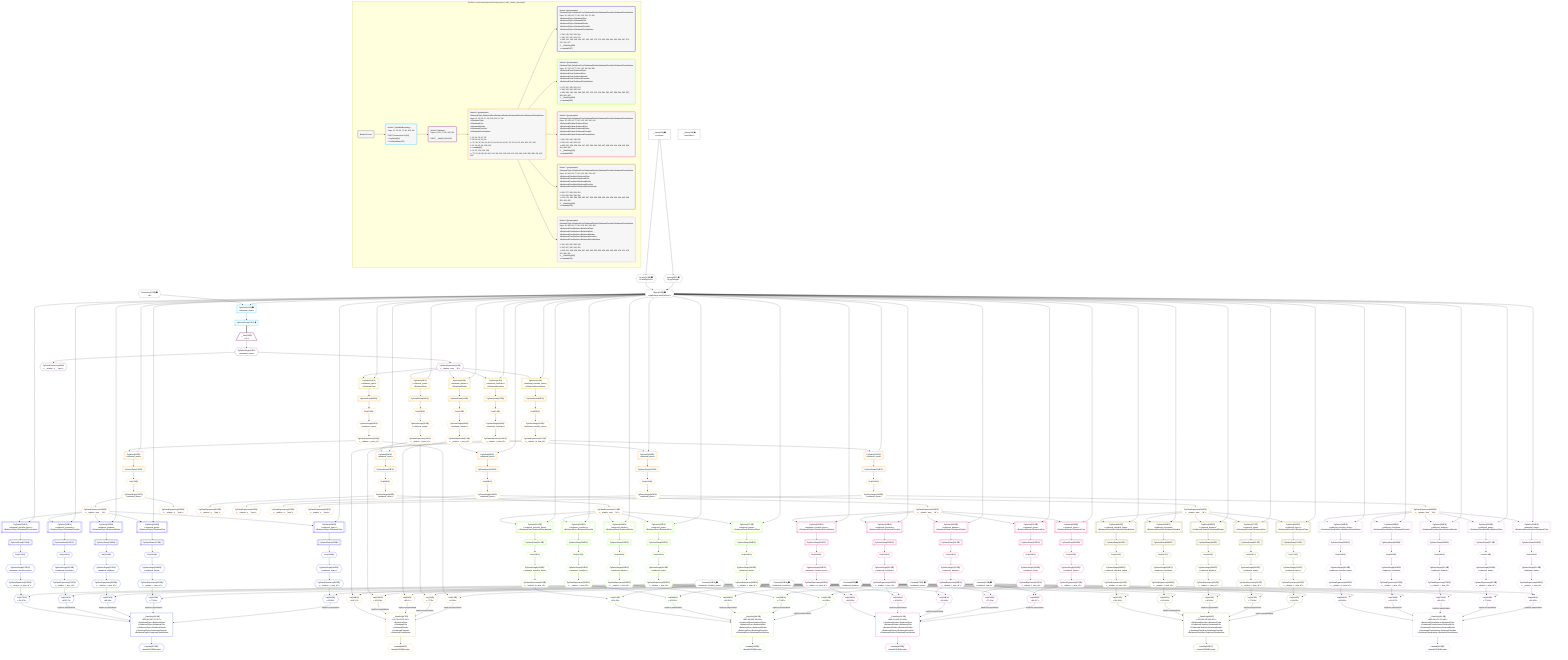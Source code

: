 %%{init: {'themeVariables': { 'fontSize': '12px'}}}%%
graph TD
    classDef path fill:#eee,stroke:#000,color:#000
    classDef plan fill:#fff,stroke-width:1px,color:#000
    classDef itemplan fill:#fff,stroke-width:2px,color:#000
    classDef unbatchedplan fill:#dff,stroke-width:1px,color:#000
    classDef sideeffectplan fill:#fcc,stroke-width:2px,color:#000
    classDef bucket fill:#f6f6f6,color:#000,stroke-width:2px,text-align:left

    subgraph "Buckets for queries/polymorphic/relay.polyroot_with_related_poly.simple"
    Bucket0("Bucket 0 (root)"):::bucket
    Bucket1("Bucket 1 (nullableBoundary)<br />Deps: 11, 12, 63, 77, 90, 103, 116<br /><br />ROOT Connectionᐸ8ᐳ[12]<br />1: PgSelect[14]<br />2: PgSelectRows[15]"):::bucket
    Bucket2("Bucket 2 (listItem)<br />Deps: 11, 63, 77, 90, 103, 116<br /><br />ROOT __Item{2}ᐸ15ᐳ[16]"):::bucket
    Bucket3("Bucket 3 (polymorphic)<br />RelationalTopic,RelationalPost,RelationalDivider,RelationalChecklist,RelationalChecklistItem<br />Deps: 11, 18, 63, 77, 90, 103, 116, 17, 68<br />ᐳRelationalTopic<br />ᐳRelationalPost<br />ᐳRelationalDivider<br />ᐳRelationalChecklist<br />ᐳRelationalChecklistItem<br /><br />1: 19, 31, 39, 47, 55<br />2: 28, 36, 44, 52, 60<br />ᐳ: 27, 30, 35, 38, 43, 46, 51, 54, 59, 62, 64, 65, 78, 79, 91, 92, 104, 105, 117, 118<br />3: 67, 69, 82, 95, 108, 121<br />ᐳ: Lambda[66]<br />4: 74, 87, 100, 113, 126<br />ᐳ: 73, 76, 86, 89, 99, 102, 112, 115, 125, 128, 129, 174, 219, 264, 309, 359, 385, 411, 437, 463"):::bucket
    Bucket4("Bucket 4 (polymorphic)<br />RelationalTopic,RelationalPost,RelationalDivider,RelationalChecklist,RelationalChecklistItem<br />Deps: 11, 129, 63, 77, 90, 103, 116, 76, 359<br />ᐳRelationalTopicᐳRelationalTopic<br />ᐳRelationalTopicᐳRelationalPost<br />ᐳRelationalTopicᐳRelationalDivider<br />ᐳRelationalTopicᐳRelationalChecklist<br />ᐳRelationalTopicᐳRelationalChecklistItem<br /><br />1: 130, 142, 150, 158, 166<br />2: 139, 147, 155, 163, 171<br />ᐳ: 138, 141, 146, 149, 154, 157, 162, 165, 170, 173, 355, 356, 361, 362, 366, 367, 371, 372, 376, 377<br />3: __DataOnly[358]<br />ᐳ: Lambda[357]"):::bucket
    Bucket5("Bucket 5 (polymorphic)<br />RelationalTopic,RelationalPost,RelationalDivider,RelationalChecklist,RelationalChecklistItem<br />Deps: 11, 174, 63, 77, 90, 103, 116, 89, 385<br />ᐳRelationalPostᐳRelationalTopic<br />ᐳRelationalPostᐳRelationalPost<br />ᐳRelationalPostᐳRelationalDivider<br />ᐳRelationalPostᐳRelationalChecklist<br />ᐳRelationalPostᐳRelationalChecklistItem<br /><br />1: 175, 187, 195, 203, 211<br />2: 184, 192, 200, 208, 216<br />ᐳ: 183, 186, 191, 194, 199, 202, 207, 210, 215, 218, 381, 382, 387, 388, 392, 393, 397, 398, 402, 403<br />3: __DataOnly[384]<br />ᐳ: Lambda[383]"):::bucket
    Bucket6("Bucket 6 (polymorphic)<br />RelationalTopic,RelationalPost,RelationalDivider,RelationalChecklist,RelationalChecklistItem<br />Deps: 11, 219, 63, 77, 90, 103, 116, 102, 411<br />ᐳRelationalDividerᐳRelationalTopic<br />ᐳRelationalDividerᐳRelationalPost<br />ᐳRelationalDividerᐳRelationalDivider<br />ᐳRelationalDividerᐳRelationalChecklist<br />ᐳRelationalDividerᐳRelationalChecklistItem<br /><br />1: 220, 232, 240, 248, 256<br />2: 229, 237, 245, 253, 261<br />ᐳ: 228, 231, 236, 239, 244, 247, 252, 255, 260, 263, 407, 408, 413, 414, 418, 419, 423, 424, 428, 429<br />3: __DataOnly[410]<br />ᐳ: Lambda[409]"):::bucket
    Bucket7("Bucket 7 (polymorphic)<br />RelationalTopic,RelationalPost,RelationalDivider,RelationalChecklist,RelationalChecklistItem<br />Deps: 11, 264, 63, 77, 90, 103, 116, 115, 437<br />ᐳRelationalChecklistᐳRelationalTopic<br />ᐳRelationalChecklistᐳRelationalPost<br />ᐳRelationalChecklistᐳRelationalDivider<br />ᐳRelationalChecklistᐳRelationalChecklist<br />ᐳRelationalChecklistᐳRelationalChecklistItem<br /><br />1: 265, 277, 285, 293, 301<br />2: 274, 282, 290, 298, 306<br />ᐳ: 273, 276, 281, 284, 289, 292, 297, 300, 305, 308, 433, 434, 439, 440, 444, 445, 449, 450, 454, 455<br />3: __DataOnly[436]<br />ᐳ: Lambda[435]"):::bucket
    Bucket8("Bucket 8 (polymorphic)<br />RelationalTopic,RelationalPost,RelationalDivider,RelationalChecklist,RelationalChecklistItem<br />Deps: 11, 309, 63, 77, 90, 103, 116, 128, 463<br />ᐳRelationalChecklistItemᐳRelationalTopic<br />ᐳRelationalChecklistItemᐳRelationalPost<br />ᐳRelationalChecklistItemᐳRelationalDivider<br />ᐳRelationalChecklistItemᐳRelationalChecklist<br />ᐳRelationalChecklistItemᐳRelationalChecklistItem<br /><br />1: 310, 322, 330, 338, 346<br />2: 319, 327, 335, 343, 351<br />ᐳ: 318, 321, 326, 329, 334, 337, 342, 345, 350, 353, 459, 460, 465, 466, 470, 471, 475, 476, 480, 481<br />3: __DataOnly[462]<br />ᐳ: Lambda[461]"):::bucket
    end
    Bucket0 --> Bucket1
    Bucket1 --> Bucket2
    Bucket2 --> Bucket3
    Bucket3 --> Bucket4 & Bucket5 & Bucket6 & Bucket7 & Bucket8

    %% plan dependencies
    Object11{{"Object[11∈0] ➊<br />ᐸ{pgSettings,withPgClient}ᐳ"}}:::plan
    Access9{{"Access[9∈0] ➊<br />ᐸ2.pgSettingsᐳ"}}:::plan
    Access10{{"Access[10∈0] ➊<br />ᐸ2.withPgClientᐳ"}}:::plan
    Access9 & Access10 --> Object11
    __Value2["__Value[2∈0] ➊<br />ᐸcontextᐳ"]:::plan
    __Value2 --> Access9
    __Value2 --> Access10
    __Value4["__Value[4∈0] ➊<br />ᐸrootValueᐳ"]:::plan
    Connection12{{"Connection[12∈0] ➊<br />ᐸ8ᐳ"}}:::plan
    Constant63{{"Constant[63∈0] ➊<br />ᐸ'relational_topics'ᐳ"}}:::plan
    Constant77{{"Constant[77∈0] ➊<br />ᐸ'relational_posts'ᐳ"}}:::plan
    Constant90{{"Constant[90∈0] ➊<br />ᐸ'relational_dividers'ᐳ"}}:::plan
    Constant103{{"Constant[103∈0] ➊<br />ᐸ'relational_checklists'ᐳ"}}:::plan
    Constant116{{"Constant[116∈0] ➊<br />ᐸ'relational_checklist_items'ᐳ"}}:::plan
    PgSelect14[["PgSelect[14∈1] ➊<br />ᐸrelational_itemsᐳ"]]:::plan
    Object11 & Connection12 --> PgSelect14
    PgSelectRows15[["PgSelectRows[15∈1] ➊"]]:::plan
    PgSelect14 --> PgSelectRows15
    __Item16[/"__Item[16∈2]<br />ᐸ15ᐳ"\]:::itemplan
    PgSelectRows15 ==> __Item16
    PgSelectSingle17{{"PgSelectSingle[17∈2]<br />ᐸrelational_itemsᐳ"}}:::plan
    __Item16 --> PgSelectSingle17
    PgClassExpression18{{"PgClassExpression[18∈2]<br />ᐸ__relation...ems__.”id”ᐳ"}}:::plan
    PgSelectSingle17 --> PgClassExpression18
    PgClassExpression68{{"PgClassExpression[68∈2]<br />ᐸ__relation...s__.”type”ᐳ"}}:::plan
    PgSelectSingle17 --> PgClassExpression68
    __DataOnly67["__DataOnly[67∈3]<br />ᐸ65,79,92,105,118ᐳ<br />ᐳRelationalTopic<br />ᐳRelationalPost<br />ᐳRelationalDivider<br />ᐳRelationalChecklist<br />ᐳRelationalChecklistItem"]:::plan
    List65{{"List[65∈3]^<br />ᐸ63,64ᐳ"}}:::plan
    List79{{"List[79∈3]^<br />ᐸ77,78ᐳ"}}:::plan
    List92{{"List[92∈3]^<br />ᐸ90,91ᐳ"}}:::plan
    List105{{"List[105∈3]^<br />ᐸ103,104ᐳ"}}:::plan
    List118{{"List[118∈3]^<br />ᐸ116,117ᐳ"}}:::plan
    List65 -->|"trapError;trapInhibited"| __DataOnly67
    List79 -->|"trapError;trapInhibited"| __DataOnly67
    List92 -->|"trapError;trapInhibited"| __DataOnly67
    List105 -->|"trapError;trapInhibited"| __DataOnly67
    List118 --> __DataOnly67
    PgSelect19[["PgSelect[19∈3]<br />ᐸrelational_topicsᐳ<br />ᐳRelationalTopic"]]:::plan
    Object11 & PgClassExpression18 --> PgSelect19
    PgSelect31[["PgSelect[31∈3]<br />ᐸrelational_postsᐳ<br />ᐳRelationalPost"]]:::plan
    Object11 & PgClassExpression18 --> PgSelect31
    PgSelect39[["PgSelect[39∈3]<br />ᐸrelational_dividersᐳ<br />ᐳRelationalDivider"]]:::plan
    Object11 & PgClassExpression18 --> PgSelect39
    PgSelect47[["PgSelect[47∈3]<br />ᐸrelational_checklistsᐳ<br />ᐳRelationalChecklist"]]:::plan
    Object11 & PgClassExpression18 --> PgSelect47
    PgSelect55[["PgSelect[55∈3]<br />ᐸrelational_checklist_itemsᐳ<br />ᐳRelationalChecklistItem"]]:::plan
    Object11 & PgClassExpression18 --> PgSelect55
    PgClassExpression64{{"PgClassExpression[64∈3]^<br />ᐸ__relation...c_item_id”ᐳ"}}:::plan
    Constant63 & PgClassExpression64 --> List65
    PgSelect69[["PgSelect[69∈3]^<br />ᐸrelational_itemsᐳ"]]:::plan
    Object11 & PgClassExpression64 --> PgSelect69
    PgClassExpression78{{"PgClassExpression[78∈3]^<br />ᐸ__relation...t_item_id”ᐳ"}}:::plan
    Constant77 & PgClassExpression78 --> List79
    PgSelect82[["PgSelect[82∈3]^<br />ᐸrelational_itemsᐳ"]]:::plan
    Object11 & PgClassExpression78 --> PgSelect82
    PgClassExpression91{{"PgClassExpression[91∈3]^<br />ᐸ__relation...r_item_id”ᐳ"}}:::plan
    Constant90 & PgClassExpression91 --> List92
    PgSelect95[["PgSelect[95∈3]^<br />ᐸrelational_itemsᐳ"]]:::plan
    Object11 & PgClassExpression91 --> PgSelect95
    PgClassExpression104{{"PgClassExpression[104∈3]^<br />ᐸ__relation...t_item_id”ᐳ"}}:::plan
    Constant103 & PgClassExpression104 --> List105
    PgSelect108[["PgSelect[108∈3]^<br />ᐸrelational_itemsᐳ"]]:::plan
    Object11 & PgClassExpression104 --> PgSelect108
    PgClassExpression117{{"PgClassExpression[117∈3]^<br />ᐸ__relation...m_item_id”ᐳ"}}:::plan
    Constant116 & PgClassExpression117 --> List118
    PgSelect121[["PgSelect[121∈3]^<br />ᐸrelational_itemsᐳ"]]:::plan
    Object11 & PgClassExpression117 --> PgSelect121
    First27{{"First[27∈3]^"}}:::plan
    PgSelectRows28[["PgSelectRows[28∈3]^"]]:::plan
    PgSelectRows28 --> First27
    PgSelect19 --> PgSelectRows28
    PgSelectSingle30{{"PgSelectSingle[30∈3]^<br />ᐸrelational_topicsᐳ"}}:::plan
    First27 --> PgSelectSingle30
    First35{{"First[35∈3]^"}}:::plan
    PgSelectRows36[["PgSelectRows[36∈3]^"]]:::plan
    PgSelectRows36 --> First35
    PgSelect31 --> PgSelectRows36
    PgSelectSingle38{{"PgSelectSingle[38∈3]^<br />ᐸrelational_postsᐳ"}}:::plan
    First35 --> PgSelectSingle38
    First43{{"First[43∈3]^"}}:::plan
    PgSelectRows44[["PgSelectRows[44∈3]^"]]:::plan
    PgSelectRows44 --> First43
    PgSelect39 --> PgSelectRows44
    PgSelectSingle46{{"PgSelectSingle[46∈3]^<br />ᐸrelational_dividersᐳ"}}:::plan
    First43 --> PgSelectSingle46
    First51{{"First[51∈3]^"}}:::plan
    PgSelectRows52[["PgSelectRows[52∈3]^"]]:::plan
    PgSelectRows52 --> First51
    PgSelect47 --> PgSelectRows52
    PgSelectSingle54{{"PgSelectSingle[54∈3]^<br />ᐸrelational_checklistsᐳ"}}:::plan
    First51 --> PgSelectSingle54
    First59{{"First[59∈3]^"}}:::plan
    PgSelectRows60[["PgSelectRows[60∈3]^"]]:::plan
    PgSelectRows60 --> First59
    PgSelect55 --> PgSelectRows60
    PgSelectSingle62{{"PgSelectSingle[62∈3]^<br />ᐸrelational_checklist_itemsᐳ"}}:::plan
    First59 --> PgSelectSingle62
    PgSelectSingle30 --> PgClassExpression64
    Lambda66{{"Lambda[66∈3]^<br />ᐸbase64JSONEncodeᐳ"}}:::plan
    __DataOnly67 --> Lambda66
    First73{{"First[73∈3]^"}}:::plan
    PgSelectRows74[["PgSelectRows[74∈3]^"]]:::plan
    PgSelectRows74 --> First73
    PgSelect69 --> PgSelectRows74
    PgSelectSingle76{{"PgSelectSingle[76∈3]^<br />ᐸrelational_itemsᐳ"}}:::plan
    First73 --> PgSelectSingle76
    PgSelectSingle38 --> PgClassExpression78
    First86{{"First[86∈3]^"}}:::plan
    PgSelectRows87[["PgSelectRows[87∈3]^"]]:::plan
    PgSelectRows87 --> First86
    PgSelect82 --> PgSelectRows87
    PgSelectSingle89{{"PgSelectSingle[89∈3]^<br />ᐸrelational_itemsᐳ"}}:::plan
    First86 --> PgSelectSingle89
    PgSelectSingle46 --> PgClassExpression91
    First99{{"First[99∈3]^"}}:::plan
    PgSelectRows100[["PgSelectRows[100∈3]^"]]:::plan
    PgSelectRows100 --> First99
    PgSelect95 --> PgSelectRows100
    PgSelectSingle102{{"PgSelectSingle[102∈3]^<br />ᐸrelational_itemsᐳ"}}:::plan
    First99 --> PgSelectSingle102
    PgSelectSingle54 --> PgClassExpression104
    First112{{"First[112∈3]^"}}:::plan
    PgSelectRows113[["PgSelectRows[113∈3]^"]]:::plan
    PgSelectRows113 --> First112
    PgSelect108 --> PgSelectRows113
    PgSelectSingle115{{"PgSelectSingle[115∈3]^<br />ᐸrelational_itemsᐳ"}}:::plan
    First112 --> PgSelectSingle115
    PgSelectSingle62 --> PgClassExpression117
    First125{{"First[125∈3]^"}}:::plan
    PgSelectRows126[["PgSelectRows[126∈3]^"]]:::plan
    PgSelectRows126 --> First125
    PgSelect121 --> PgSelectRows126
    PgSelectSingle128{{"PgSelectSingle[128∈3]^<br />ᐸrelational_itemsᐳ"}}:::plan
    First125 --> PgSelectSingle128
    PgClassExpression129{{"PgClassExpression[129∈3]^<br />ᐸ__relation...ems__.”id”ᐳ"}}:::plan
    PgSelectSingle76 --> PgClassExpression129
    PgClassExpression174{{"PgClassExpression[174∈3]^<br />ᐸ__relation...ems__.”id”ᐳ"}}:::plan
    PgSelectSingle89 --> PgClassExpression174
    PgClassExpression219{{"PgClassExpression[219∈3]^<br />ᐸ__relation...ems__.”id”ᐳ"}}:::plan
    PgSelectSingle102 --> PgClassExpression219
    PgClassExpression264{{"PgClassExpression[264∈3]^<br />ᐸ__relation...ems__.”id”ᐳ"}}:::plan
    PgSelectSingle115 --> PgClassExpression264
    PgClassExpression309{{"PgClassExpression[309∈3]^<br />ᐸ__relation...ems__.”id”ᐳ"}}:::plan
    PgSelectSingle128 --> PgClassExpression309
    PgClassExpression359{{"PgClassExpression[359∈3]^<br />ᐸ__relation...s__.”type”ᐳ"}}:::plan
    PgSelectSingle76 --> PgClassExpression359
    PgClassExpression385{{"PgClassExpression[385∈3]^<br />ᐸ__relation...s__.”type”ᐳ"}}:::plan
    PgSelectSingle89 --> PgClassExpression385
    PgClassExpression411{{"PgClassExpression[411∈3]^<br />ᐸ__relation...s__.”type”ᐳ"}}:::plan
    PgSelectSingle102 --> PgClassExpression411
    PgClassExpression437{{"PgClassExpression[437∈3]^<br />ᐸ__relation...s__.”type”ᐳ"}}:::plan
    PgSelectSingle115 --> PgClassExpression437
    PgClassExpression463{{"PgClassExpression[463∈3]^<br />ᐸ__relation...s__.”type”ᐳ"}}:::plan
    PgSelectSingle128 --> PgClassExpression463
    __DataOnly358["__DataOnly[358∈4]<br />ᐸ356,362,367,372,377ᐳ<br />ᐳRelationalTopicᐳRelationalTopic<br />ᐳRelationalTopicᐳRelationalPost<br />ᐳRelationalTopicᐳRelationalDivider<br />ᐳRelationalTopicᐳRelationalChecklist<br />ᐳRelationalTopicᐳRelationalChecklistItem"]:::plan
    List356{{"List[356∈4]^<br />ᐸ63,355ᐳ"}}:::plan
    List362{{"List[362∈4]^<br />ᐸ77,361ᐳ"}}:::plan
    List367{{"List[367∈4]^<br />ᐸ90,366ᐳ"}}:::plan
    List372{{"List[372∈4]^<br />ᐸ103,371ᐳ"}}:::plan
    List377{{"List[377∈4]^<br />ᐸ116,376ᐳ"}}:::plan
    List356 -->|"trapError;trapInhibited"| __DataOnly358
    List362 -->|"trapError;trapInhibited"| __DataOnly358
    List367 -->|"trapError;trapInhibited"| __DataOnly358
    List372 -->|"trapError;trapInhibited"| __DataOnly358
    List377 --> __DataOnly358
    PgSelect130[["PgSelect[130∈4]<br />ᐸrelational_topicsᐳ<br />ᐳRelationalTopicᐳRelationalTopic"]]:::plan
    Object11 & PgClassExpression129 --> PgSelect130
    PgSelect142[["PgSelect[142∈4]<br />ᐸrelational_postsᐳ<br />ᐳRelationalTopicᐳRelationalPost"]]:::plan
    Object11 & PgClassExpression129 --> PgSelect142
    PgSelect150[["PgSelect[150∈4]<br />ᐸrelational_dividersᐳ<br />ᐳRelationalTopicᐳRelationalDivider"]]:::plan
    Object11 & PgClassExpression129 --> PgSelect150
    PgSelect158[["PgSelect[158∈4]<br />ᐸrelational_checklistsᐳ<br />ᐳRelationalTopicᐳRelationalChecklist"]]:::plan
    Object11 & PgClassExpression129 --> PgSelect158
    PgSelect166[["PgSelect[166∈4]<br />ᐸrelational_checklist_itemsᐳ<br />ᐳRelationalTopicᐳRelationalChecklistItem"]]:::plan
    Object11 & PgClassExpression129 --> PgSelect166
    PgClassExpression355{{"PgClassExpression[355∈4]^<br />ᐸ__relation...c_item_id”ᐳ"}}:::plan
    Constant63 & PgClassExpression355 --> List356
    PgClassExpression361{{"PgClassExpression[361∈4]^<br />ᐸ__relation...t_item_id”ᐳ"}}:::plan
    Constant77 & PgClassExpression361 --> List362
    PgClassExpression366{{"PgClassExpression[366∈4]^<br />ᐸ__relation...r_item_id”ᐳ"}}:::plan
    Constant90 & PgClassExpression366 --> List367
    PgClassExpression371{{"PgClassExpression[371∈4]^<br />ᐸ__relation...t_item_id”ᐳ"}}:::plan
    Constant103 & PgClassExpression371 --> List372
    PgClassExpression376{{"PgClassExpression[376∈4]^<br />ᐸ__relation...m_item_id”ᐳ"}}:::plan
    Constant116 & PgClassExpression376 --> List377
    First138{{"First[138∈4]^"}}:::plan
    PgSelectRows139[["PgSelectRows[139∈4]^"]]:::plan
    PgSelectRows139 --> First138
    PgSelect130 --> PgSelectRows139
    PgSelectSingle141{{"PgSelectSingle[141∈4]^<br />ᐸrelational_topicsᐳ"}}:::plan
    First138 --> PgSelectSingle141
    First146{{"First[146∈4]^"}}:::plan
    PgSelectRows147[["PgSelectRows[147∈4]^"]]:::plan
    PgSelectRows147 --> First146
    PgSelect142 --> PgSelectRows147
    PgSelectSingle149{{"PgSelectSingle[149∈4]^<br />ᐸrelational_postsᐳ"}}:::plan
    First146 --> PgSelectSingle149
    First154{{"First[154∈4]^"}}:::plan
    PgSelectRows155[["PgSelectRows[155∈4]^"]]:::plan
    PgSelectRows155 --> First154
    PgSelect150 --> PgSelectRows155
    PgSelectSingle157{{"PgSelectSingle[157∈4]^<br />ᐸrelational_dividersᐳ"}}:::plan
    First154 --> PgSelectSingle157
    First162{{"First[162∈4]^"}}:::plan
    PgSelectRows163[["PgSelectRows[163∈4]^"]]:::plan
    PgSelectRows163 --> First162
    PgSelect158 --> PgSelectRows163
    PgSelectSingle165{{"PgSelectSingle[165∈4]^<br />ᐸrelational_checklistsᐳ"}}:::plan
    First162 --> PgSelectSingle165
    First170{{"First[170∈4]^"}}:::plan
    PgSelectRows171[["PgSelectRows[171∈4]^"]]:::plan
    PgSelectRows171 --> First170
    PgSelect166 --> PgSelectRows171
    PgSelectSingle173{{"PgSelectSingle[173∈4]^<br />ᐸrelational_checklist_itemsᐳ"}}:::plan
    First170 --> PgSelectSingle173
    PgSelectSingle141 --> PgClassExpression355
    Lambda357{{"Lambda[357∈4]^<br />ᐸbase64JSONEncodeᐳ"}}:::plan
    __DataOnly358 --> Lambda357
    PgSelectSingle149 --> PgClassExpression361
    PgSelectSingle157 --> PgClassExpression366
    PgSelectSingle165 --> PgClassExpression371
    PgSelectSingle173 --> PgClassExpression376
    __DataOnly384["__DataOnly[384∈5]<br />ᐸ382,388,393,398,403ᐳ<br />ᐳRelationalPostᐳRelationalTopic<br />ᐳRelationalPostᐳRelationalPost<br />ᐳRelationalPostᐳRelationalDivider<br />ᐳRelationalPostᐳRelationalChecklist<br />ᐳRelationalPostᐳRelationalChecklistItem"]:::plan
    List382{{"List[382∈5]^<br />ᐸ63,381ᐳ"}}:::plan
    List388{{"List[388∈5]^<br />ᐸ77,387ᐳ"}}:::plan
    List393{{"List[393∈5]^<br />ᐸ90,392ᐳ"}}:::plan
    List398{{"List[398∈5]^<br />ᐸ103,397ᐳ"}}:::plan
    List403{{"List[403∈5]^<br />ᐸ116,402ᐳ"}}:::plan
    List382 -->|"trapError;trapInhibited"| __DataOnly384
    List388 -->|"trapError;trapInhibited"| __DataOnly384
    List393 -->|"trapError;trapInhibited"| __DataOnly384
    List398 -->|"trapError;trapInhibited"| __DataOnly384
    List403 --> __DataOnly384
    PgSelect175[["PgSelect[175∈5]<br />ᐸrelational_topicsᐳ<br />ᐳRelationalPostᐳRelationalTopic"]]:::plan
    Object11 & PgClassExpression174 --> PgSelect175
    PgSelect187[["PgSelect[187∈5]<br />ᐸrelational_postsᐳ<br />ᐳRelationalPostᐳRelationalPost"]]:::plan
    Object11 & PgClassExpression174 --> PgSelect187
    PgSelect195[["PgSelect[195∈5]<br />ᐸrelational_dividersᐳ<br />ᐳRelationalPostᐳRelationalDivider"]]:::plan
    Object11 & PgClassExpression174 --> PgSelect195
    PgSelect203[["PgSelect[203∈5]<br />ᐸrelational_checklistsᐳ<br />ᐳRelationalPostᐳRelationalChecklist"]]:::plan
    Object11 & PgClassExpression174 --> PgSelect203
    PgSelect211[["PgSelect[211∈5]<br />ᐸrelational_checklist_itemsᐳ<br />ᐳRelationalPostᐳRelationalChecklistItem"]]:::plan
    Object11 & PgClassExpression174 --> PgSelect211
    PgClassExpression381{{"PgClassExpression[381∈5]^<br />ᐸ__relation...c_item_id”ᐳ"}}:::plan
    Constant63 & PgClassExpression381 --> List382
    PgClassExpression387{{"PgClassExpression[387∈5]^<br />ᐸ__relation...t_item_id”ᐳ"}}:::plan
    Constant77 & PgClassExpression387 --> List388
    PgClassExpression392{{"PgClassExpression[392∈5]^<br />ᐸ__relation...r_item_id”ᐳ"}}:::plan
    Constant90 & PgClassExpression392 --> List393
    PgClassExpression397{{"PgClassExpression[397∈5]^<br />ᐸ__relation...t_item_id”ᐳ"}}:::plan
    Constant103 & PgClassExpression397 --> List398
    PgClassExpression402{{"PgClassExpression[402∈5]^<br />ᐸ__relation...m_item_id”ᐳ"}}:::plan
    Constant116 & PgClassExpression402 --> List403
    First183{{"First[183∈5]^"}}:::plan
    PgSelectRows184[["PgSelectRows[184∈5]^"]]:::plan
    PgSelectRows184 --> First183
    PgSelect175 --> PgSelectRows184
    PgSelectSingle186{{"PgSelectSingle[186∈5]^<br />ᐸrelational_topicsᐳ"}}:::plan
    First183 --> PgSelectSingle186
    First191{{"First[191∈5]^"}}:::plan
    PgSelectRows192[["PgSelectRows[192∈5]^"]]:::plan
    PgSelectRows192 --> First191
    PgSelect187 --> PgSelectRows192
    PgSelectSingle194{{"PgSelectSingle[194∈5]^<br />ᐸrelational_postsᐳ"}}:::plan
    First191 --> PgSelectSingle194
    First199{{"First[199∈5]^"}}:::plan
    PgSelectRows200[["PgSelectRows[200∈5]^"]]:::plan
    PgSelectRows200 --> First199
    PgSelect195 --> PgSelectRows200
    PgSelectSingle202{{"PgSelectSingle[202∈5]^<br />ᐸrelational_dividersᐳ"}}:::plan
    First199 --> PgSelectSingle202
    First207{{"First[207∈5]^"}}:::plan
    PgSelectRows208[["PgSelectRows[208∈5]^"]]:::plan
    PgSelectRows208 --> First207
    PgSelect203 --> PgSelectRows208
    PgSelectSingle210{{"PgSelectSingle[210∈5]^<br />ᐸrelational_checklistsᐳ"}}:::plan
    First207 --> PgSelectSingle210
    First215{{"First[215∈5]^"}}:::plan
    PgSelectRows216[["PgSelectRows[216∈5]^"]]:::plan
    PgSelectRows216 --> First215
    PgSelect211 --> PgSelectRows216
    PgSelectSingle218{{"PgSelectSingle[218∈5]^<br />ᐸrelational_checklist_itemsᐳ"}}:::plan
    First215 --> PgSelectSingle218
    PgSelectSingle186 --> PgClassExpression381
    Lambda383{{"Lambda[383∈5]^<br />ᐸbase64JSONEncodeᐳ"}}:::plan
    __DataOnly384 --> Lambda383
    PgSelectSingle194 --> PgClassExpression387
    PgSelectSingle202 --> PgClassExpression392
    PgSelectSingle210 --> PgClassExpression397
    PgSelectSingle218 --> PgClassExpression402
    __DataOnly410["__DataOnly[410∈6]<br />ᐸ408,414,419,424,429ᐳ<br />ᐳRelationalDividerᐳRelationalTopic<br />ᐳRelationalDividerᐳRelationalPost<br />ᐳRelationalDividerᐳRelationalDivider<br />ᐳRelationalDividerᐳRelationalChecklist<br />ᐳRelationalDividerᐳRelationalChecklistItem"]:::plan
    List408{{"List[408∈6]^<br />ᐸ63,407ᐳ"}}:::plan
    List414{{"List[414∈6]^<br />ᐸ77,413ᐳ"}}:::plan
    List419{{"List[419∈6]^<br />ᐸ90,418ᐳ"}}:::plan
    List424{{"List[424∈6]^<br />ᐸ103,423ᐳ"}}:::plan
    List429{{"List[429∈6]^<br />ᐸ116,428ᐳ"}}:::plan
    List408 -->|"trapError;trapInhibited"| __DataOnly410
    List414 -->|"trapError;trapInhibited"| __DataOnly410
    List419 -->|"trapError;trapInhibited"| __DataOnly410
    List424 -->|"trapError;trapInhibited"| __DataOnly410
    List429 --> __DataOnly410
    PgSelect220[["PgSelect[220∈6]<br />ᐸrelational_topicsᐳ<br />ᐳRelationalDividerᐳRelationalTopic"]]:::plan
    Object11 & PgClassExpression219 --> PgSelect220
    PgSelect232[["PgSelect[232∈6]<br />ᐸrelational_postsᐳ<br />ᐳRelationalDividerᐳRelationalPost"]]:::plan
    Object11 & PgClassExpression219 --> PgSelect232
    PgSelect240[["PgSelect[240∈6]<br />ᐸrelational_dividersᐳ<br />ᐳRelationalDividerᐳRelationalDivider"]]:::plan
    Object11 & PgClassExpression219 --> PgSelect240
    PgSelect248[["PgSelect[248∈6]<br />ᐸrelational_checklistsᐳ<br />ᐳRelationalDividerᐳRelationalChecklist"]]:::plan
    Object11 & PgClassExpression219 --> PgSelect248
    PgSelect256[["PgSelect[256∈6]<br />ᐸrelational_checklist_itemsᐳ<br />ᐳRelationalDividerᐳRelationalChecklistItem"]]:::plan
    Object11 & PgClassExpression219 --> PgSelect256
    PgClassExpression407{{"PgClassExpression[407∈6]^<br />ᐸ__relation...c_item_id”ᐳ"}}:::plan
    Constant63 & PgClassExpression407 --> List408
    PgClassExpression413{{"PgClassExpression[413∈6]^<br />ᐸ__relation...t_item_id”ᐳ"}}:::plan
    Constant77 & PgClassExpression413 --> List414
    PgClassExpression418{{"PgClassExpression[418∈6]^<br />ᐸ__relation...r_item_id”ᐳ"}}:::plan
    Constant90 & PgClassExpression418 --> List419
    PgClassExpression423{{"PgClassExpression[423∈6]^<br />ᐸ__relation...t_item_id”ᐳ"}}:::plan
    Constant103 & PgClassExpression423 --> List424
    PgClassExpression428{{"PgClassExpression[428∈6]^<br />ᐸ__relation...m_item_id”ᐳ"}}:::plan
    Constant116 & PgClassExpression428 --> List429
    First228{{"First[228∈6]^"}}:::plan
    PgSelectRows229[["PgSelectRows[229∈6]^"]]:::plan
    PgSelectRows229 --> First228
    PgSelect220 --> PgSelectRows229
    PgSelectSingle231{{"PgSelectSingle[231∈6]^<br />ᐸrelational_topicsᐳ"}}:::plan
    First228 --> PgSelectSingle231
    First236{{"First[236∈6]^"}}:::plan
    PgSelectRows237[["PgSelectRows[237∈6]^"]]:::plan
    PgSelectRows237 --> First236
    PgSelect232 --> PgSelectRows237
    PgSelectSingle239{{"PgSelectSingle[239∈6]^<br />ᐸrelational_postsᐳ"}}:::plan
    First236 --> PgSelectSingle239
    First244{{"First[244∈6]^"}}:::plan
    PgSelectRows245[["PgSelectRows[245∈6]^"]]:::plan
    PgSelectRows245 --> First244
    PgSelect240 --> PgSelectRows245
    PgSelectSingle247{{"PgSelectSingle[247∈6]^<br />ᐸrelational_dividersᐳ"}}:::plan
    First244 --> PgSelectSingle247
    First252{{"First[252∈6]^"}}:::plan
    PgSelectRows253[["PgSelectRows[253∈6]^"]]:::plan
    PgSelectRows253 --> First252
    PgSelect248 --> PgSelectRows253
    PgSelectSingle255{{"PgSelectSingle[255∈6]^<br />ᐸrelational_checklistsᐳ"}}:::plan
    First252 --> PgSelectSingle255
    First260{{"First[260∈6]^"}}:::plan
    PgSelectRows261[["PgSelectRows[261∈6]^"]]:::plan
    PgSelectRows261 --> First260
    PgSelect256 --> PgSelectRows261
    PgSelectSingle263{{"PgSelectSingle[263∈6]^<br />ᐸrelational_checklist_itemsᐳ"}}:::plan
    First260 --> PgSelectSingle263
    PgSelectSingle231 --> PgClassExpression407
    Lambda409{{"Lambda[409∈6]^<br />ᐸbase64JSONEncodeᐳ"}}:::plan
    __DataOnly410 --> Lambda409
    PgSelectSingle239 --> PgClassExpression413
    PgSelectSingle247 --> PgClassExpression418
    PgSelectSingle255 --> PgClassExpression423
    PgSelectSingle263 --> PgClassExpression428
    __DataOnly436["__DataOnly[436∈7]<br />ᐸ434,440,445,450,455ᐳ<br />ᐳRelationalChecklistᐳRelationalTopic<br />ᐳRelationalChecklistᐳRelationalPost<br />ᐳRelationalChecklistᐳRelationalDivider<br />ᐳRelationalChecklistᐳRelationalChecklist<br />ᐳRelationalChecklistᐳRelationalChecklistItem"]:::plan
    List434{{"List[434∈7]^<br />ᐸ63,433ᐳ"}}:::plan
    List440{{"List[440∈7]^<br />ᐸ77,439ᐳ"}}:::plan
    List445{{"List[445∈7]^<br />ᐸ90,444ᐳ"}}:::plan
    List450{{"List[450∈7]^<br />ᐸ103,449ᐳ"}}:::plan
    List455{{"List[455∈7]^<br />ᐸ116,454ᐳ"}}:::plan
    List434 -->|"trapError;trapInhibited"| __DataOnly436
    List440 -->|"trapError;trapInhibited"| __DataOnly436
    List445 -->|"trapError;trapInhibited"| __DataOnly436
    List450 -->|"trapError;trapInhibited"| __DataOnly436
    List455 --> __DataOnly436
    PgSelect265[["PgSelect[265∈7]<br />ᐸrelational_topicsᐳ<br />ᐳRelationalChecklistᐳRelationalTopic"]]:::plan
    Object11 & PgClassExpression264 --> PgSelect265
    PgSelect277[["PgSelect[277∈7]<br />ᐸrelational_postsᐳ<br />ᐳRelationalChecklistᐳRelationalPost"]]:::plan
    Object11 & PgClassExpression264 --> PgSelect277
    PgSelect285[["PgSelect[285∈7]<br />ᐸrelational_dividersᐳ<br />ᐳRelationalChecklistᐳRelationalDivider"]]:::plan
    Object11 & PgClassExpression264 --> PgSelect285
    PgSelect293[["PgSelect[293∈7]<br />ᐸrelational_checklistsᐳ<br />ᐳRelationalChecklistᐳRelationalChecklist"]]:::plan
    Object11 & PgClassExpression264 --> PgSelect293
    PgSelect301[["PgSelect[301∈7]<br />ᐸrelational_checklist_itemsᐳ<br />ᐳRelationalChecklistᐳRelationalChecklistItem"]]:::plan
    Object11 & PgClassExpression264 --> PgSelect301
    PgClassExpression433{{"PgClassExpression[433∈7]^<br />ᐸ__relation...c_item_id”ᐳ"}}:::plan
    Constant63 & PgClassExpression433 --> List434
    PgClassExpression439{{"PgClassExpression[439∈7]^<br />ᐸ__relation...t_item_id”ᐳ"}}:::plan
    Constant77 & PgClassExpression439 --> List440
    PgClassExpression444{{"PgClassExpression[444∈7]^<br />ᐸ__relation...r_item_id”ᐳ"}}:::plan
    Constant90 & PgClassExpression444 --> List445
    PgClassExpression449{{"PgClassExpression[449∈7]^<br />ᐸ__relation...t_item_id”ᐳ"}}:::plan
    Constant103 & PgClassExpression449 --> List450
    PgClassExpression454{{"PgClassExpression[454∈7]^<br />ᐸ__relation...m_item_id”ᐳ"}}:::plan
    Constant116 & PgClassExpression454 --> List455
    First273{{"First[273∈7]^"}}:::plan
    PgSelectRows274[["PgSelectRows[274∈7]^"]]:::plan
    PgSelectRows274 --> First273
    PgSelect265 --> PgSelectRows274
    PgSelectSingle276{{"PgSelectSingle[276∈7]^<br />ᐸrelational_topicsᐳ"}}:::plan
    First273 --> PgSelectSingle276
    First281{{"First[281∈7]^"}}:::plan
    PgSelectRows282[["PgSelectRows[282∈7]^"]]:::plan
    PgSelectRows282 --> First281
    PgSelect277 --> PgSelectRows282
    PgSelectSingle284{{"PgSelectSingle[284∈7]^<br />ᐸrelational_postsᐳ"}}:::plan
    First281 --> PgSelectSingle284
    First289{{"First[289∈7]^"}}:::plan
    PgSelectRows290[["PgSelectRows[290∈7]^"]]:::plan
    PgSelectRows290 --> First289
    PgSelect285 --> PgSelectRows290
    PgSelectSingle292{{"PgSelectSingle[292∈7]^<br />ᐸrelational_dividersᐳ"}}:::plan
    First289 --> PgSelectSingle292
    First297{{"First[297∈7]^"}}:::plan
    PgSelectRows298[["PgSelectRows[298∈7]^"]]:::plan
    PgSelectRows298 --> First297
    PgSelect293 --> PgSelectRows298
    PgSelectSingle300{{"PgSelectSingle[300∈7]^<br />ᐸrelational_checklistsᐳ"}}:::plan
    First297 --> PgSelectSingle300
    First305{{"First[305∈7]^"}}:::plan
    PgSelectRows306[["PgSelectRows[306∈7]^"]]:::plan
    PgSelectRows306 --> First305
    PgSelect301 --> PgSelectRows306
    PgSelectSingle308{{"PgSelectSingle[308∈7]^<br />ᐸrelational_checklist_itemsᐳ"}}:::plan
    First305 --> PgSelectSingle308
    PgSelectSingle276 --> PgClassExpression433
    Lambda435{{"Lambda[435∈7]^<br />ᐸbase64JSONEncodeᐳ"}}:::plan
    __DataOnly436 --> Lambda435
    PgSelectSingle284 --> PgClassExpression439
    PgSelectSingle292 --> PgClassExpression444
    PgSelectSingle300 --> PgClassExpression449
    PgSelectSingle308 --> PgClassExpression454
    __DataOnly462["__DataOnly[462∈8]<br />ᐸ460,466,471,476,481ᐳ<br />ᐳRelationalChecklistItemᐳRelationalTopic<br />ᐳRelationalChecklistItemᐳRelationalPost<br />ᐳRelationalChecklistItemᐳRelationalDivider<br />ᐳRelationalChecklistItemᐳRelationalChecklist<br />ᐳRelationalChecklistItemᐳRelationalChecklistItem"]:::plan
    List460{{"List[460∈8]^<br />ᐸ63,459ᐳ"}}:::plan
    List466{{"List[466∈8]^<br />ᐸ77,465ᐳ"}}:::plan
    List471{{"List[471∈8]^<br />ᐸ90,470ᐳ"}}:::plan
    List476{{"List[476∈8]^<br />ᐸ103,475ᐳ"}}:::plan
    List481{{"List[481∈8]^<br />ᐸ116,480ᐳ"}}:::plan
    List460 -->|"trapError;trapInhibited"| __DataOnly462
    List466 -->|"trapError;trapInhibited"| __DataOnly462
    List471 -->|"trapError;trapInhibited"| __DataOnly462
    List476 -->|"trapError;trapInhibited"| __DataOnly462
    List481 --> __DataOnly462
    PgSelect310[["PgSelect[310∈8]<br />ᐸrelational_topicsᐳ<br />ᐳRelationalChecklistItemᐳRelationalTopic"]]:::plan
    Object11 & PgClassExpression309 --> PgSelect310
    PgSelect322[["PgSelect[322∈8]<br />ᐸrelational_postsᐳ<br />ᐳRelationalChecklistItemᐳRelationalPost"]]:::plan
    Object11 & PgClassExpression309 --> PgSelect322
    PgSelect330[["PgSelect[330∈8]<br />ᐸrelational_dividersᐳ<br />ᐳRelationalChecklistItemᐳRelationalDivider"]]:::plan
    Object11 & PgClassExpression309 --> PgSelect330
    PgSelect338[["PgSelect[338∈8]<br />ᐸrelational_checklistsᐳ<br />ᐳRelationalChecklistItemᐳRelationalChecklist"]]:::plan
    Object11 & PgClassExpression309 --> PgSelect338
    PgSelect346[["PgSelect[346∈8]<br />ᐸrelational_checklist_itemsᐳ<br />ᐳRelationalChecklistItemᐳRelationalChecklistItem"]]:::plan
    Object11 & PgClassExpression309 --> PgSelect346
    PgClassExpression459{{"PgClassExpression[459∈8]^<br />ᐸ__relation...c_item_id”ᐳ"}}:::plan
    Constant63 & PgClassExpression459 --> List460
    PgClassExpression465{{"PgClassExpression[465∈8]^<br />ᐸ__relation...t_item_id”ᐳ"}}:::plan
    Constant77 & PgClassExpression465 --> List466
    PgClassExpression470{{"PgClassExpression[470∈8]^<br />ᐸ__relation...r_item_id”ᐳ"}}:::plan
    Constant90 & PgClassExpression470 --> List471
    PgClassExpression475{{"PgClassExpression[475∈8]^<br />ᐸ__relation...t_item_id”ᐳ"}}:::plan
    Constant103 & PgClassExpression475 --> List476
    PgClassExpression480{{"PgClassExpression[480∈8]^<br />ᐸ__relation...m_item_id”ᐳ"}}:::plan
    Constant116 & PgClassExpression480 --> List481
    First318{{"First[318∈8]^"}}:::plan
    PgSelectRows319[["PgSelectRows[319∈8]^"]]:::plan
    PgSelectRows319 --> First318
    PgSelect310 --> PgSelectRows319
    PgSelectSingle321{{"PgSelectSingle[321∈8]^<br />ᐸrelational_topicsᐳ"}}:::plan
    First318 --> PgSelectSingle321
    First326{{"First[326∈8]^"}}:::plan
    PgSelectRows327[["PgSelectRows[327∈8]^"]]:::plan
    PgSelectRows327 --> First326
    PgSelect322 --> PgSelectRows327
    PgSelectSingle329{{"PgSelectSingle[329∈8]^<br />ᐸrelational_postsᐳ"}}:::plan
    First326 --> PgSelectSingle329
    First334{{"First[334∈8]^"}}:::plan
    PgSelectRows335[["PgSelectRows[335∈8]^"]]:::plan
    PgSelectRows335 --> First334
    PgSelect330 --> PgSelectRows335
    PgSelectSingle337{{"PgSelectSingle[337∈8]^<br />ᐸrelational_dividersᐳ"}}:::plan
    First334 --> PgSelectSingle337
    First342{{"First[342∈8]^"}}:::plan
    PgSelectRows343[["PgSelectRows[343∈8]^"]]:::plan
    PgSelectRows343 --> First342
    PgSelect338 --> PgSelectRows343
    PgSelectSingle345{{"PgSelectSingle[345∈8]^<br />ᐸrelational_checklistsᐳ"}}:::plan
    First342 --> PgSelectSingle345
    First350{{"First[350∈8]^"}}:::plan
    PgSelectRows351[["PgSelectRows[351∈8]^"]]:::plan
    PgSelectRows351 --> First350
    PgSelect346 --> PgSelectRows351
    PgSelectSingle353{{"PgSelectSingle[353∈8]^<br />ᐸrelational_checklist_itemsᐳ"}}:::plan
    First350 --> PgSelectSingle353
    PgSelectSingle321 --> PgClassExpression459
    Lambda461{{"Lambda[461∈8]^<br />ᐸbase64JSONEncodeᐳ"}}:::plan
    __DataOnly462 --> Lambda461
    PgSelectSingle329 --> PgClassExpression465
    PgSelectSingle337 --> PgClassExpression470
    PgSelectSingle345 --> PgClassExpression475
    PgSelectSingle353 --> PgClassExpression480

    %% define steps
    classDef bucket0 stroke:#696969
    class Bucket0,__Value2,__Value4,Access9,Access10,Object11,Connection12,Constant63,Constant77,Constant90,Constant103,Constant116 bucket0
    classDef bucket1 stroke:#00bfff
    class Bucket1,PgSelect14,PgSelectRows15 bucket1
    classDef bucket2 stroke:#7f007f
    class Bucket2,__Item16,PgSelectSingle17,PgClassExpression18,PgClassExpression68 bucket2
    classDef bucket3 stroke:#ffa500
    class Bucket3,PgSelect19,First27,PgSelectRows28,PgSelectSingle30,PgSelect31,First35,PgSelectRows36,PgSelectSingle38,PgSelect39,First43,PgSelectRows44,PgSelectSingle46,PgSelect47,First51,PgSelectRows52,PgSelectSingle54,PgSelect55,First59,PgSelectRows60,PgSelectSingle62,PgClassExpression64,List65,Lambda66,__DataOnly67,PgSelect69,First73,PgSelectRows74,PgSelectSingle76,PgClassExpression78,List79,PgSelect82,First86,PgSelectRows87,PgSelectSingle89,PgClassExpression91,List92,PgSelect95,First99,PgSelectRows100,PgSelectSingle102,PgClassExpression104,List105,PgSelect108,First112,PgSelectRows113,PgSelectSingle115,PgClassExpression117,List118,PgSelect121,First125,PgSelectRows126,PgSelectSingle128,PgClassExpression129,PgClassExpression174,PgClassExpression219,PgClassExpression264,PgClassExpression309,PgClassExpression359,PgClassExpression385,PgClassExpression411,PgClassExpression437,PgClassExpression463 bucket3
    classDef bucket4 stroke:#0000ff
    class Bucket4,PgSelect130,First138,PgSelectRows139,PgSelectSingle141,PgSelect142,First146,PgSelectRows147,PgSelectSingle149,PgSelect150,First154,PgSelectRows155,PgSelectSingle157,PgSelect158,First162,PgSelectRows163,PgSelectSingle165,PgSelect166,First170,PgSelectRows171,PgSelectSingle173,PgClassExpression355,List356,Lambda357,__DataOnly358,PgClassExpression361,List362,PgClassExpression366,List367,PgClassExpression371,List372,PgClassExpression376,List377 bucket4
    classDef bucket5 stroke:#7fff00
    class Bucket5,PgSelect175,First183,PgSelectRows184,PgSelectSingle186,PgSelect187,First191,PgSelectRows192,PgSelectSingle194,PgSelect195,First199,PgSelectRows200,PgSelectSingle202,PgSelect203,First207,PgSelectRows208,PgSelectSingle210,PgSelect211,First215,PgSelectRows216,PgSelectSingle218,PgClassExpression381,List382,Lambda383,__DataOnly384,PgClassExpression387,List388,PgClassExpression392,List393,PgClassExpression397,List398,PgClassExpression402,List403 bucket5
    classDef bucket6 stroke:#ff1493
    class Bucket6,PgSelect220,First228,PgSelectRows229,PgSelectSingle231,PgSelect232,First236,PgSelectRows237,PgSelectSingle239,PgSelect240,First244,PgSelectRows245,PgSelectSingle247,PgSelect248,First252,PgSelectRows253,PgSelectSingle255,PgSelect256,First260,PgSelectRows261,PgSelectSingle263,PgClassExpression407,List408,Lambda409,__DataOnly410,PgClassExpression413,List414,PgClassExpression418,List419,PgClassExpression423,List424,PgClassExpression428,List429 bucket6
    classDef bucket7 stroke:#808000
    class Bucket7,PgSelect265,First273,PgSelectRows274,PgSelectSingle276,PgSelect277,First281,PgSelectRows282,PgSelectSingle284,PgSelect285,First289,PgSelectRows290,PgSelectSingle292,PgSelect293,First297,PgSelectRows298,PgSelectSingle300,PgSelect301,First305,PgSelectRows306,PgSelectSingle308,PgClassExpression433,List434,Lambda435,__DataOnly436,PgClassExpression439,List440,PgClassExpression444,List445,PgClassExpression449,List450,PgClassExpression454,List455 bucket7
    classDef bucket8 stroke:#dda0dd
    class Bucket8,PgSelect310,First318,PgSelectRows319,PgSelectSingle321,PgSelect322,First326,PgSelectRows327,PgSelectSingle329,PgSelect330,First334,PgSelectRows335,PgSelectSingle337,PgSelect338,First342,PgSelectRows343,PgSelectSingle345,PgSelect346,First350,PgSelectRows351,PgSelectSingle353,PgClassExpression459,List460,Lambda461,__DataOnly462,PgClassExpression465,List466,PgClassExpression470,List471,PgClassExpression475,List476,PgClassExpression480,List481 bucket8